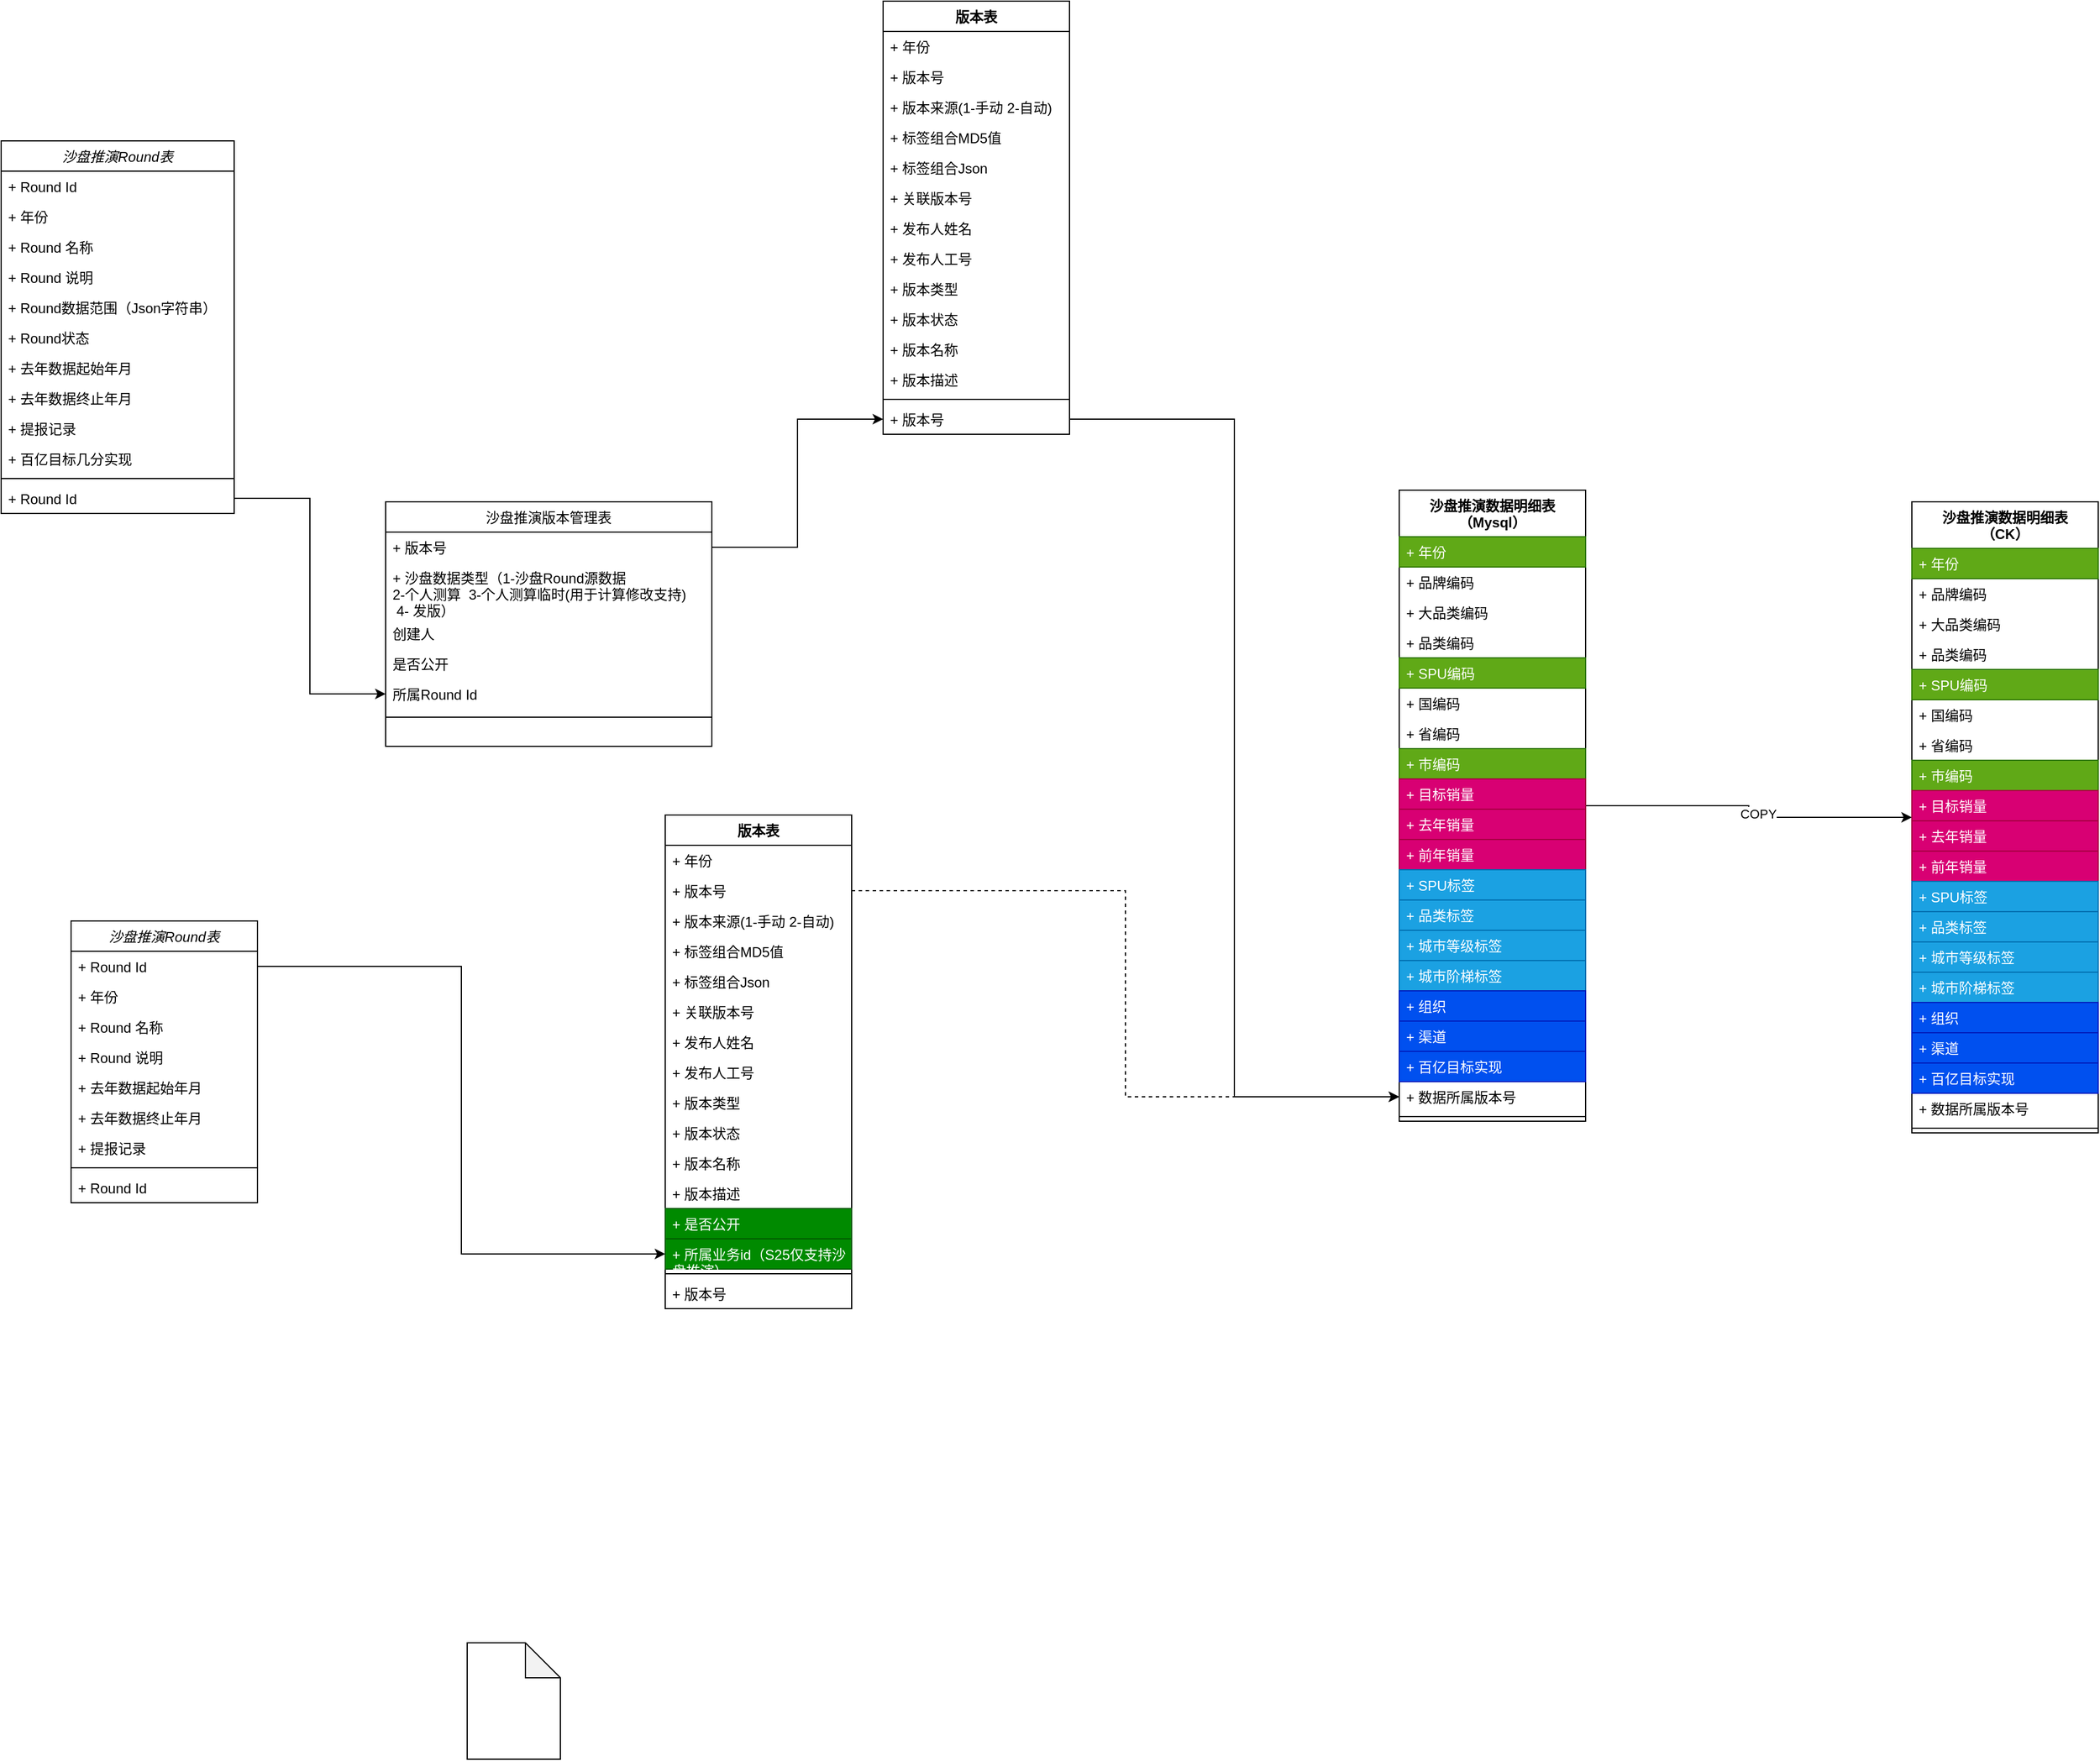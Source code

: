 <mxfile version="21.3.8" type="github">
  <diagram id="C5RBs43oDa-KdzZeNtuy" name="Page-1">
    <mxGraphModel dx="1199" dy="1809" grid="1" gridSize="10" guides="1" tooltips="1" connect="1" arrows="1" fold="1" page="1" pageScale="1" pageWidth="827" pageHeight="1169" math="0" shadow="0">
      <root>
        <mxCell id="WIyWlLk6GJQsqaUBKTNV-0" />
        <mxCell id="WIyWlLk6GJQsqaUBKTNV-1" parent="WIyWlLk6GJQsqaUBKTNV-0" />
        <mxCell id="zkfFHV4jXpPFQw0GAbJ--0" value="沙盘推演Round表" style="swimlane;fontStyle=2;align=center;verticalAlign=top;childLayout=stackLayout;horizontal=1;startSize=26;horizontalStack=0;resizeParent=1;resizeLast=0;collapsible=1;marginBottom=0;rounded=0;shadow=0;strokeWidth=1;" parent="WIyWlLk6GJQsqaUBKTNV-1" vertex="1">
          <mxGeometry x="70" y="-180" width="200" height="320" as="geometry">
            <mxRectangle x="230" y="140" width="160" height="26" as="alternateBounds" />
          </mxGeometry>
        </mxCell>
        <mxCell id="zkfFHV4jXpPFQw0GAbJ--1" value="+ Round Id" style="text;align=left;verticalAlign=top;spacingLeft=4;spacingRight=4;overflow=hidden;rotatable=0;points=[[0,0.5],[1,0.5]];portConstraint=eastwest;" parent="zkfFHV4jXpPFQw0GAbJ--0" vertex="1">
          <mxGeometry y="26" width="200" height="26" as="geometry" />
        </mxCell>
        <mxCell id="CRtVpGjNxlD5ouPEWp1m-16" value="+ 年份" style="text;align=left;verticalAlign=top;spacingLeft=4;spacingRight=4;overflow=hidden;rotatable=0;points=[[0,0.5],[1,0.5]];portConstraint=eastwest;rounded=0;shadow=0;html=0;" parent="zkfFHV4jXpPFQw0GAbJ--0" vertex="1">
          <mxGeometry y="52" width="200" height="26" as="geometry" />
        </mxCell>
        <mxCell id="zkfFHV4jXpPFQw0GAbJ--2" value="+ Round 名称" style="text;align=left;verticalAlign=top;spacingLeft=4;spacingRight=4;overflow=hidden;rotatable=0;points=[[0,0.5],[1,0.5]];portConstraint=eastwest;rounded=0;shadow=0;html=0;" parent="zkfFHV4jXpPFQw0GAbJ--0" vertex="1">
          <mxGeometry y="78" width="200" height="26" as="geometry" />
        </mxCell>
        <mxCell id="CRtVpGjNxlD5ouPEWp1m-122" value="+ Round 说明" style="text;align=left;verticalAlign=top;spacingLeft=4;spacingRight=4;overflow=hidden;rotatable=0;points=[[0,0.5],[1,0.5]];portConstraint=eastwest;rounded=0;shadow=0;html=0;" parent="zkfFHV4jXpPFQw0GAbJ--0" vertex="1">
          <mxGeometry y="104" width="200" height="26" as="geometry" />
        </mxCell>
        <mxCell id="CRtVpGjNxlD5ouPEWp1m-3" value="+ Round数据范围（Json字符串）" style="text;align=left;verticalAlign=top;spacingLeft=4;spacingRight=4;overflow=hidden;rotatable=0;points=[[0,0.5],[1,0.5]];portConstraint=eastwest;rounded=0;shadow=0;html=0;" parent="zkfFHV4jXpPFQw0GAbJ--0" vertex="1">
          <mxGeometry y="130" width="200" height="26" as="geometry" />
        </mxCell>
        <mxCell id="CRtVpGjNxlD5ouPEWp1m-124" value="+ Round状态" style="text;align=left;verticalAlign=top;spacingLeft=4;spacingRight=4;overflow=hidden;rotatable=0;points=[[0,0.5],[1,0.5]];portConstraint=eastwest;rounded=0;shadow=0;html=0;" parent="zkfFHV4jXpPFQw0GAbJ--0" vertex="1">
          <mxGeometry y="156" width="200" height="26" as="geometry" />
        </mxCell>
        <mxCell id="CRtVpGjNxlD5ouPEWp1m-2" value="+ 去年数据起始年月" style="text;align=left;verticalAlign=top;spacingLeft=4;spacingRight=4;overflow=hidden;rotatable=0;points=[[0,0.5],[1,0.5]];portConstraint=eastwest;rounded=0;shadow=0;html=0;" parent="zkfFHV4jXpPFQw0GAbJ--0" vertex="1">
          <mxGeometry y="182" width="200" height="26" as="geometry" />
        </mxCell>
        <mxCell id="CRtVpGjNxlD5ouPEWp1m-1" value="+ 去年数据终止年月" style="text;align=left;verticalAlign=top;spacingLeft=4;spacingRight=4;overflow=hidden;rotatable=0;points=[[0,0.5],[1,0.5]];portConstraint=eastwest;rounded=0;shadow=0;html=0;" parent="zkfFHV4jXpPFQw0GAbJ--0" vertex="1">
          <mxGeometry y="208" width="200" height="26" as="geometry" />
        </mxCell>
        <mxCell id="CRtVpGjNxlD5ouPEWp1m-0" value="+ 提报记录" style="text;align=left;verticalAlign=top;spacingLeft=4;spacingRight=4;overflow=hidden;rotatable=0;points=[[0,0.5],[1,0.5]];portConstraint=eastwest;rounded=0;shadow=0;html=0;" parent="zkfFHV4jXpPFQw0GAbJ--0" vertex="1">
          <mxGeometry y="234" width="200" height="26" as="geometry" />
        </mxCell>
        <mxCell id="CRtVpGjNxlD5ouPEWp1m-125" value="+ 百亿目标几分实现" style="text;align=left;verticalAlign=top;spacingLeft=4;spacingRight=4;overflow=hidden;rotatable=0;points=[[0,0.5],[1,0.5]];portConstraint=eastwest;rounded=0;shadow=0;html=0;" parent="zkfFHV4jXpPFQw0GAbJ--0" vertex="1">
          <mxGeometry y="260" width="200" height="26" as="geometry" />
        </mxCell>
        <mxCell id="zkfFHV4jXpPFQw0GAbJ--4" value="" style="line;html=1;strokeWidth=1;align=left;verticalAlign=middle;spacingTop=-1;spacingLeft=3;spacingRight=3;rotatable=0;labelPosition=right;points=[];portConstraint=eastwest;" parent="zkfFHV4jXpPFQw0GAbJ--0" vertex="1">
          <mxGeometry y="286" width="200" height="8" as="geometry" />
        </mxCell>
        <mxCell id="zkfFHV4jXpPFQw0GAbJ--5" value="+ Round Id" style="text;align=left;verticalAlign=top;spacingLeft=4;spacingRight=4;overflow=hidden;rotatable=0;points=[[0,0.5],[1,0.5]];portConstraint=eastwest;" parent="zkfFHV4jXpPFQw0GAbJ--0" vertex="1">
          <mxGeometry y="294" width="200" height="26" as="geometry" />
        </mxCell>
        <mxCell id="zkfFHV4jXpPFQw0GAbJ--17" value="沙盘推演版本管理表" style="swimlane;fontStyle=0;align=center;verticalAlign=top;childLayout=stackLayout;horizontal=1;startSize=26;horizontalStack=0;resizeParent=1;resizeLast=0;collapsible=1;marginBottom=0;rounded=0;shadow=0;strokeWidth=1;" parent="WIyWlLk6GJQsqaUBKTNV-1" vertex="1">
          <mxGeometry x="400" y="130" width="280" height="210" as="geometry">
            <mxRectangle x="550" y="140" width="160" height="26" as="alternateBounds" />
          </mxGeometry>
        </mxCell>
        <mxCell id="zkfFHV4jXpPFQw0GAbJ--19" value="+ 版本号" style="text;align=left;verticalAlign=top;spacingLeft=4;spacingRight=4;overflow=hidden;rotatable=0;points=[[0,0.5],[1,0.5]];portConstraint=eastwest;rounded=0;shadow=0;html=0;" parent="zkfFHV4jXpPFQw0GAbJ--17" vertex="1">
          <mxGeometry y="26" width="280" height="26" as="geometry" />
        </mxCell>
        <mxCell id="zkfFHV4jXpPFQw0GAbJ--20" value="+ 沙盘数据类型（1-沙盘Round源数据  &#xa;2-个人测算  3-个人测算临时(用于计算修改支持) &#xa; 4- 发版）" style="text;align=left;verticalAlign=top;spacingLeft=4;spacingRight=4;overflow=hidden;rotatable=0;points=[[0,0.5],[1,0.5]];portConstraint=eastwest;rounded=0;shadow=0;html=0;" parent="zkfFHV4jXpPFQw0GAbJ--17" vertex="1">
          <mxGeometry y="52" width="280" height="48" as="geometry" />
        </mxCell>
        <mxCell id="zkfFHV4jXpPFQw0GAbJ--21" value="创建人" style="text;align=left;verticalAlign=top;spacingLeft=4;spacingRight=4;overflow=hidden;rotatable=0;points=[[0,0.5],[1,0.5]];portConstraint=eastwest;rounded=0;shadow=0;html=0;" parent="zkfFHV4jXpPFQw0GAbJ--17" vertex="1">
          <mxGeometry y="100" width="280" height="26" as="geometry" />
        </mxCell>
        <mxCell id="CRtVpGjNxlD5ouPEWp1m-7" value="是否公开" style="text;align=left;verticalAlign=top;spacingLeft=4;spacingRight=4;overflow=hidden;rotatable=0;points=[[0,0.5],[1,0.5]];portConstraint=eastwest;rounded=0;shadow=0;html=0;" parent="zkfFHV4jXpPFQw0GAbJ--17" vertex="1">
          <mxGeometry y="126" width="280" height="26" as="geometry" />
        </mxCell>
        <mxCell id="CRtVpGjNxlD5ouPEWp1m-6" value="所属Round Id" style="text;align=left;verticalAlign=top;spacingLeft=4;spacingRight=4;overflow=hidden;rotatable=0;points=[[0,0.5],[1,0.5]];portConstraint=eastwest;rounded=0;shadow=0;html=0;" parent="zkfFHV4jXpPFQw0GAbJ--17" vertex="1">
          <mxGeometry y="152" width="280" height="26" as="geometry" />
        </mxCell>
        <mxCell id="zkfFHV4jXpPFQw0GAbJ--23" value="" style="line;html=1;strokeWidth=1;align=left;verticalAlign=middle;spacingTop=-1;spacingLeft=3;spacingRight=3;rotatable=0;labelPosition=right;points=[];portConstraint=eastwest;" parent="zkfFHV4jXpPFQw0GAbJ--17" vertex="1">
          <mxGeometry y="178" width="280" height="14" as="geometry" />
        </mxCell>
        <mxCell id="CRtVpGjNxlD5ouPEWp1m-8" style="edgeStyle=orthogonalEdgeStyle;rounded=0;orthogonalLoop=1;jettySize=auto;html=1;exitX=1;exitY=0.5;exitDx=0;exitDy=0;entryX=0;entryY=0.5;entryDx=0;entryDy=0;" parent="WIyWlLk6GJQsqaUBKTNV-1" source="zkfFHV4jXpPFQw0GAbJ--5" target="CRtVpGjNxlD5ouPEWp1m-6" edge="1">
          <mxGeometry relative="1" as="geometry" />
        </mxCell>
        <mxCell id="CRtVpGjNxlD5ouPEWp1m-38" value="版本表" style="swimlane;fontStyle=1;align=center;verticalAlign=top;childLayout=stackLayout;horizontal=1;startSize=26;horizontalStack=0;resizeParent=1;resizeParentMax=0;resizeLast=0;collapsible=1;marginBottom=0;whiteSpace=wrap;html=1;" parent="WIyWlLk6GJQsqaUBKTNV-1" vertex="1">
          <mxGeometry x="827" y="-300" width="160" height="372" as="geometry" />
        </mxCell>
        <mxCell id="CRtVpGjNxlD5ouPEWp1m-42" value="+ 年份" style="text;strokeColor=none;fillColor=none;align=left;verticalAlign=top;spacingLeft=4;spacingRight=4;overflow=hidden;rotatable=0;points=[[0,0.5],[1,0.5]];portConstraint=eastwest;whiteSpace=wrap;html=1;" parent="CRtVpGjNxlD5ouPEWp1m-38" vertex="1">
          <mxGeometry y="26" width="160" height="26" as="geometry" />
        </mxCell>
        <mxCell id="CRtVpGjNxlD5ouPEWp1m-43" value="+ 版本号" style="text;strokeColor=none;fillColor=none;align=left;verticalAlign=top;spacingLeft=4;spacingRight=4;overflow=hidden;rotatable=0;points=[[0,0.5],[1,0.5]];portConstraint=eastwest;whiteSpace=wrap;html=1;" parent="CRtVpGjNxlD5ouPEWp1m-38" vertex="1">
          <mxGeometry y="52" width="160" height="26" as="geometry" />
        </mxCell>
        <mxCell id="CRtVpGjNxlD5ouPEWp1m-53" value="+ 版本来源(1-手动 2-自动)" style="text;strokeColor=none;fillColor=none;align=left;verticalAlign=top;spacingLeft=4;spacingRight=4;overflow=hidden;rotatable=0;points=[[0,0.5],[1,0.5]];portConstraint=eastwest;whiteSpace=wrap;html=1;" parent="CRtVpGjNxlD5ouPEWp1m-38" vertex="1">
          <mxGeometry y="78" width="160" height="26" as="geometry" />
        </mxCell>
        <mxCell id="CRtVpGjNxlD5ouPEWp1m-52" value="+ 标签组合MD5值" style="text;strokeColor=none;fillColor=none;align=left;verticalAlign=top;spacingLeft=4;spacingRight=4;overflow=hidden;rotatable=0;points=[[0,0.5],[1,0.5]];portConstraint=eastwest;whiteSpace=wrap;html=1;" parent="CRtVpGjNxlD5ouPEWp1m-38" vertex="1">
          <mxGeometry y="104" width="160" height="26" as="geometry" />
        </mxCell>
        <mxCell id="CRtVpGjNxlD5ouPEWp1m-51" value="+ 标签组合Json" style="text;strokeColor=none;fillColor=none;align=left;verticalAlign=top;spacingLeft=4;spacingRight=4;overflow=hidden;rotatable=0;points=[[0,0.5],[1,0.5]];portConstraint=eastwest;whiteSpace=wrap;html=1;" parent="CRtVpGjNxlD5ouPEWp1m-38" vertex="1">
          <mxGeometry y="130" width="160" height="26" as="geometry" />
        </mxCell>
        <mxCell id="CRtVpGjNxlD5ouPEWp1m-50" value="+ 关联版本号" style="text;strokeColor=none;fillColor=none;align=left;verticalAlign=top;spacingLeft=4;spacingRight=4;overflow=hidden;rotatable=0;points=[[0,0.5],[1,0.5]];portConstraint=eastwest;whiteSpace=wrap;html=1;" parent="CRtVpGjNxlD5ouPEWp1m-38" vertex="1">
          <mxGeometry y="156" width="160" height="26" as="geometry" />
        </mxCell>
        <mxCell id="CRtVpGjNxlD5ouPEWp1m-49" value="+ 发布人姓名" style="text;strokeColor=none;fillColor=none;align=left;verticalAlign=top;spacingLeft=4;spacingRight=4;overflow=hidden;rotatable=0;points=[[0,0.5],[1,0.5]];portConstraint=eastwest;whiteSpace=wrap;html=1;" parent="CRtVpGjNxlD5ouPEWp1m-38" vertex="1">
          <mxGeometry y="182" width="160" height="26" as="geometry" />
        </mxCell>
        <mxCell id="CRtVpGjNxlD5ouPEWp1m-48" value="+ 发布人工号" style="text;strokeColor=none;fillColor=none;align=left;verticalAlign=top;spacingLeft=4;spacingRight=4;overflow=hidden;rotatable=0;points=[[0,0.5],[1,0.5]];portConstraint=eastwest;whiteSpace=wrap;html=1;" parent="CRtVpGjNxlD5ouPEWp1m-38" vertex="1">
          <mxGeometry y="208" width="160" height="26" as="geometry" />
        </mxCell>
        <mxCell id="CRtVpGjNxlD5ouPEWp1m-47" value="+ 版本类型" style="text;strokeColor=none;fillColor=none;align=left;verticalAlign=top;spacingLeft=4;spacingRight=4;overflow=hidden;rotatable=0;points=[[0,0.5],[1,0.5]];portConstraint=eastwest;whiteSpace=wrap;html=1;" parent="CRtVpGjNxlD5ouPEWp1m-38" vertex="1">
          <mxGeometry y="234" width="160" height="26" as="geometry" />
        </mxCell>
        <mxCell id="CRtVpGjNxlD5ouPEWp1m-46" value="+ 版本状态" style="text;strokeColor=none;fillColor=none;align=left;verticalAlign=top;spacingLeft=4;spacingRight=4;overflow=hidden;rotatable=0;points=[[0,0.5],[1,0.5]];portConstraint=eastwest;whiteSpace=wrap;html=1;" parent="CRtVpGjNxlD5ouPEWp1m-38" vertex="1">
          <mxGeometry y="260" width="160" height="26" as="geometry" />
        </mxCell>
        <mxCell id="CRtVpGjNxlD5ouPEWp1m-45" value="+ 版本名称" style="text;strokeColor=none;fillColor=none;align=left;verticalAlign=top;spacingLeft=4;spacingRight=4;overflow=hidden;rotatable=0;points=[[0,0.5],[1,0.5]];portConstraint=eastwest;whiteSpace=wrap;html=1;" parent="CRtVpGjNxlD5ouPEWp1m-38" vertex="1">
          <mxGeometry y="286" width="160" height="26" as="geometry" />
        </mxCell>
        <mxCell id="CRtVpGjNxlD5ouPEWp1m-44" value="+ 版本描述" style="text;strokeColor=none;fillColor=none;align=left;verticalAlign=top;spacingLeft=4;spacingRight=4;overflow=hidden;rotatable=0;points=[[0,0.5],[1,0.5]];portConstraint=eastwest;whiteSpace=wrap;html=1;" parent="CRtVpGjNxlD5ouPEWp1m-38" vertex="1">
          <mxGeometry y="312" width="160" height="26" as="geometry" />
        </mxCell>
        <mxCell id="CRtVpGjNxlD5ouPEWp1m-40" value="" style="line;strokeWidth=1;fillColor=none;align=left;verticalAlign=middle;spacingTop=-1;spacingLeft=3;spacingRight=3;rotatable=0;labelPosition=right;points=[];portConstraint=eastwest;strokeColor=inherit;" parent="CRtVpGjNxlD5ouPEWp1m-38" vertex="1">
          <mxGeometry y="338" width="160" height="8" as="geometry" />
        </mxCell>
        <mxCell id="CRtVpGjNxlD5ouPEWp1m-41" value="+ 版本号" style="text;strokeColor=none;fillColor=none;align=left;verticalAlign=top;spacingLeft=4;spacingRight=4;overflow=hidden;rotatable=0;points=[[0,0.5],[1,0.5]];portConstraint=eastwest;whiteSpace=wrap;html=1;" parent="CRtVpGjNxlD5ouPEWp1m-38" vertex="1">
          <mxGeometry y="346" width="160" height="26" as="geometry" />
        </mxCell>
        <mxCell id="CRtVpGjNxlD5ouPEWp1m-54" style="edgeStyle=orthogonalEdgeStyle;rounded=0;orthogonalLoop=1;jettySize=auto;html=1;exitX=1;exitY=0.5;exitDx=0;exitDy=0;entryX=0;entryY=0.5;entryDx=0;entryDy=0;" parent="WIyWlLk6GJQsqaUBKTNV-1" source="zkfFHV4jXpPFQw0GAbJ--19" target="CRtVpGjNxlD5ouPEWp1m-41" edge="1">
          <mxGeometry relative="1" as="geometry" />
        </mxCell>
        <mxCell id="CRtVpGjNxlD5ouPEWp1m-170" style="edgeStyle=orthogonalEdgeStyle;rounded=0;orthogonalLoop=1;jettySize=auto;html=1;entryX=0;entryY=0.5;entryDx=0;entryDy=0;" parent="WIyWlLk6GJQsqaUBKTNV-1" source="CRtVpGjNxlD5ouPEWp1m-55" target="CRtVpGjNxlD5ouPEWp1m-149" edge="1">
          <mxGeometry relative="1" as="geometry" />
        </mxCell>
        <mxCell id="CRtVpGjNxlD5ouPEWp1m-171" value="COPY" style="edgeLabel;html=1;align=center;verticalAlign=middle;resizable=0;points=[];" parent="CRtVpGjNxlD5ouPEWp1m-170" vertex="1" connectable="0">
          <mxGeometry x="0.094" y="3" relative="1" as="geometry">
            <mxPoint x="-1" as="offset" />
          </mxGeometry>
        </mxCell>
        <mxCell id="CRtVpGjNxlD5ouPEWp1m-55" value="沙盘推演数据明细表（Mysql）" style="swimlane;fontStyle=1;align=center;verticalAlign=top;childLayout=stackLayout;horizontal=1;startSize=40;horizontalStack=0;resizeParent=1;resizeParentMax=0;resizeLast=0;collapsible=1;marginBottom=0;whiteSpace=wrap;html=1;" parent="WIyWlLk6GJQsqaUBKTNV-1" vertex="1">
          <mxGeometry x="1270" y="120" width="160" height="542" as="geometry" />
        </mxCell>
        <mxCell id="CRtVpGjNxlD5ouPEWp1m-56" value="+ 年份" style="text;strokeColor=#2D7600;fillColor=#60a917;align=left;verticalAlign=top;spacingLeft=4;spacingRight=4;overflow=hidden;rotatable=0;points=[[0,0.5],[1,0.5]];portConstraint=eastwest;whiteSpace=wrap;html=1;fontColor=#ffffff;" parent="CRtVpGjNxlD5ouPEWp1m-55" vertex="1">
          <mxGeometry y="40" width="160" height="26" as="geometry" />
        </mxCell>
        <mxCell id="CRtVpGjNxlD5ouPEWp1m-58" value="+ 品牌编码" style="text;strokeColor=none;fillColor=none;align=left;verticalAlign=top;spacingLeft=4;spacingRight=4;overflow=hidden;rotatable=0;points=[[0,0.5],[1,0.5]];portConstraint=eastwest;whiteSpace=wrap;html=1;" parent="CRtVpGjNxlD5ouPEWp1m-55" vertex="1">
          <mxGeometry y="66" width="160" height="26" as="geometry" />
        </mxCell>
        <mxCell id="CRtVpGjNxlD5ouPEWp1m-71" value="+ 大品类编码" style="text;strokeColor=none;fillColor=none;align=left;verticalAlign=top;spacingLeft=4;spacingRight=4;overflow=hidden;rotatable=0;points=[[0,0.5],[1,0.5]];portConstraint=eastwest;whiteSpace=wrap;html=1;" parent="CRtVpGjNxlD5ouPEWp1m-55" vertex="1">
          <mxGeometry y="92" width="160" height="26" as="geometry" />
        </mxCell>
        <mxCell id="CRtVpGjNxlD5ouPEWp1m-78" value="+ 品类编码" style="text;strokeColor=none;fillColor=none;align=left;verticalAlign=top;spacingLeft=4;spacingRight=4;overflow=hidden;rotatable=0;points=[[0,0.5],[1,0.5]];portConstraint=eastwest;whiteSpace=wrap;html=1;" parent="CRtVpGjNxlD5ouPEWp1m-55" vertex="1">
          <mxGeometry y="118" width="160" height="26" as="geometry" />
        </mxCell>
        <mxCell id="CRtVpGjNxlD5ouPEWp1m-79" value="+ SPU编码" style="text;strokeColor=#2D7600;fillColor=#60a917;align=left;verticalAlign=top;spacingLeft=4;spacingRight=4;overflow=hidden;rotatable=0;points=[[0,0.5],[1,0.5]];portConstraint=eastwest;whiteSpace=wrap;html=1;fontColor=#ffffff;" parent="CRtVpGjNxlD5ouPEWp1m-55" vertex="1">
          <mxGeometry y="144" width="160" height="26" as="geometry" />
        </mxCell>
        <mxCell id="CRtVpGjNxlD5ouPEWp1m-84" value="+ 国编码" style="text;strokeColor=none;fillColor=none;align=left;verticalAlign=top;spacingLeft=4;spacingRight=4;overflow=hidden;rotatable=0;points=[[0,0.5],[1,0.5]];portConstraint=eastwest;whiteSpace=wrap;html=1;" parent="CRtVpGjNxlD5ouPEWp1m-55" vertex="1">
          <mxGeometry y="170" width="160" height="26" as="geometry" />
        </mxCell>
        <mxCell id="CRtVpGjNxlD5ouPEWp1m-85" value="+ 省编码" style="text;strokeColor=none;fillColor=none;align=left;verticalAlign=top;spacingLeft=4;spacingRight=4;overflow=hidden;rotatable=0;points=[[0,0.5],[1,0.5]];portConstraint=eastwest;whiteSpace=wrap;html=1;" parent="CRtVpGjNxlD5ouPEWp1m-55" vertex="1">
          <mxGeometry y="196" width="160" height="26" as="geometry" />
        </mxCell>
        <mxCell id="CRtVpGjNxlD5ouPEWp1m-87" value="+ 市编码" style="text;strokeColor=#2D7600;fillColor=#60a917;align=left;verticalAlign=top;spacingLeft=4;spacingRight=4;overflow=hidden;rotatable=0;points=[[0,0.5],[1,0.5]];portConstraint=eastwest;whiteSpace=wrap;html=1;fontColor=#ffffff;" parent="CRtVpGjNxlD5ouPEWp1m-55" vertex="1">
          <mxGeometry y="222" width="160" height="26" as="geometry" />
        </mxCell>
        <mxCell id="CRtVpGjNxlD5ouPEWp1m-86" value="+ 目标销量" style="text;strokeColor=#A50040;fillColor=#d80073;align=left;verticalAlign=top;spacingLeft=4;spacingRight=4;overflow=hidden;rotatable=0;points=[[0,0.5],[1,0.5]];portConstraint=eastwest;whiteSpace=wrap;html=1;fontColor=#ffffff;" parent="CRtVpGjNxlD5ouPEWp1m-55" vertex="1">
          <mxGeometry y="248" width="160" height="26" as="geometry" />
        </mxCell>
        <mxCell id="CRtVpGjNxlD5ouPEWp1m-126" value="+ 去年销量" style="text;strokeColor=#A50040;fillColor=#d80073;align=left;verticalAlign=top;spacingLeft=4;spacingRight=4;overflow=hidden;rotatable=0;points=[[0,0.5],[1,0.5]];portConstraint=eastwest;whiteSpace=wrap;html=1;fontColor=#ffffff;" parent="CRtVpGjNxlD5ouPEWp1m-55" vertex="1">
          <mxGeometry y="274" width="160" height="26" as="geometry" />
        </mxCell>
        <mxCell id="CRtVpGjNxlD5ouPEWp1m-127" value="+ 前年销量" style="text;strokeColor=#A50040;fillColor=#d80073;align=left;verticalAlign=top;spacingLeft=4;spacingRight=4;overflow=hidden;rotatable=0;points=[[0,0.5],[1,0.5]];portConstraint=eastwest;whiteSpace=wrap;html=1;fontColor=#ffffff;" parent="CRtVpGjNxlD5ouPEWp1m-55" vertex="1">
          <mxGeometry y="300" width="160" height="26" as="geometry" />
        </mxCell>
        <mxCell id="CRtVpGjNxlD5ouPEWp1m-82" value="+ SPU标签" style="text;strokeColor=#006EAF;fillColor=#1ba1e2;align=left;verticalAlign=top;spacingLeft=4;spacingRight=4;overflow=hidden;rotatable=0;points=[[0,0.5],[1,0.5]];portConstraint=eastwest;whiteSpace=wrap;html=1;fontColor=#ffffff;" parent="CRtVpGjNxlD5ouPEWp1m-55" vertex="1">
          <mxGeometry y="326" width="160" height="26" as="geometry" />
        </mxCell>
        <mxCell id="CRtVpGjNxlD5ouPEWp1m-83" value="+ 品类标签" style="text;strokeColor=#006EAF;fillColor=#1ba1e2;align=left;verticalAlign=top;spacingLeft=4;spacingRight=4;overflow=hidden;rotatable=0;points=[[0,0.5],[1,0.5]];portConstraint=eastwest;whiteSpace=wrap;html=1;fontColor=#ffffff;" parent="CRtVpGjNxlD5ouPEWp1m-55" vertex="1">
          <mxGeometry y="352" width="160" height="26" as="geometry" />
        </mxCell>
        <mxCell id="CRtVpGjNxlD5ouPEWp1m-81" value="+ 城市等级标签" style="text;strokeColor=#006EAF;fillColor=#1ba1e2;align=left;verticalAlign=top;spacingLeft=4;spacingRight=4;overflow=hidden;rotatable=0;points=[[0,0.5],[1,0.5]];portConstraint=eastwest;whiteSpace=wrap;html=1;fontColor=#ffffff;" parent="CRtVpGjNxlD5ouPEWp1m-55" vertex="1">
          <mxGeometry y="378" width="160" height="26" as="geometry" />
        </mxCell>
        <mxCell id="CRtVpGjNxlD5ouPEWp1m-80" value="+ 城市阶梯标签" style="text;strokeColor=#006EAF;fillColor=#1ba1e2;align=left;verticalAlign=top;spacingLeft=4;spacingRight=4;overflow=hidden;rotatable=0;points=[[0,0.5],[1,0.5]];portConstraint=eastwest;whiteSpace=wrap;html=1;fontColor=#ffffff;" parent="CRtVpGjNxlD5ouPEWp1m-55" vertex="1">
          <mxGeometry y="404" width="160" height="26" as="geometry" />
        </mxCell>
        <mxCell id="CRtVpGjNxlD5ouPEWp1m-77" value="+ 组织" style="text;strokeColor=#001DBC;fillColor=#0050ef;align=left;verticalAlign=top;spacingLeft=4;spacingRight=4;overflow=hidden;rotatable=0;points=[[0,0.5],[1,0.5]];portConstraint=eastwest;whiteSpace=wrap;html=1;fontColor=#ffffff;" parent="CRtVpGjNxlD5ouPEWp1m-55" vertex="1">
          <mxGeometry y="430" width="160" height="26" as="geometry" />
        </mxCell>
        <mxCell id="CRtVpGjNxlD5ouPEWp1m-76" value="+ 渠道" style="text;strokeColor=#001DBC;fillColor=#0050ef;align=left;verticalAlign=top;spacingLeft=4;spacingRight=4;overflow=hidden;rotatable=0;points=[[0,0.5],[1,0.5]];portConstraint=eastwest;whiteSpace=wrap;html=1;fontColor=#ffffff;" parent="CRtVpGjNxlD5ouPEWp1m-55" vertex="1">
          <mxGeometry y="456" width="160" height="26" as="geometry" />
        </mxCell>
        <mxCell id="CRtVpGjNxlD5ouPEWp1m-75" value="+ 百亿目标实现" style="text;strokeColor=#001DBC;fillColor=#0050ef;align=left;verticalAlign=top;spacingLeft=4;spacingRight=4;overflow=hidden;rotatable=0;points=[[0,0.5],[1,0.5]];portConstraint=eastwest;whiteSpace=wrap;html=1;fontColor=#ffffff;" parent="CRtVpGjNxlD5ouPEWp1m-55" vertex="1">
          <mxGeometry y="482" width="160" height="26" as="geometry" />
        </mxCell>
        <mxCell id="CRtVpGjNxlD5ouPEWp1m-74" value="+ 数据所属版本号" style="text;strokeColor=none;fillColor=none;align=left;verticalAlign=top;spacingLeft=4;spacingRight=4;overflow=hidden;rotatable=0;points=[[0,0.5],[1,0.5]];portConstraint=eastwest;whiteSpace=wrap;html=1;" parent="CRtVpGjNxlD5ouPEWp1m-55" vertex="1">
          <mxGeometry y="508" width="160" height="26" as="geometry" />
        </mxCell>
        <mxCell id="CRtVpGjNxlD5ouPEWp1m-68" value="" style="line;strokeWidth=1;fillColor=none;align=left;verticalAlign=middle;spacingTop=-1;spacingLeft=3;spacingRight=3;rotatable=0;labelPosition=right;points=[];portConstraint=eastwest;strokeColor=inherit;" parent="CRtVpGjNxlD5ouPEWp1m-55" vertex="1">
          <mxGeometry y="534" width="160" height="8" as="geometry" />
        </mxCell>
        <mxCell id="CRtVpGjNxlD5ouPEWp1m-89" style="edgeStyle=orthogonalEdgeStyle;rounded=0;orthogonalLoop=1;jettySize=auto;html=1;exitX=1;exitY=0.5;exitDx=0;exitDy=0;entryX=0;entryY=0.5;entryDx=0;entryDy=0;" parent="WIyWlLk6GJQsqaUBKTNV-1" source="CRtVpGjNxlD5ouPEWp1m-41" target="CRtVpGjNxlD5ouPEWp1m-74" edge="1">
          <mxGeometry relative="1" as="geometry" />
        </mxCell>
        <mxCell id="CRtVpGjNxlD5ouPEWp1m-90" value="沙盘推演Round表" style="swimlane;fontStyle=2;align=center;verticalAlign=top;childLayout=stackLayout;horizontal=1;startSize=26;horizontalStack=0;resizeParent=1;resizeLast=0;collapsible=1;marginBottom=0;rounded=0;shadow=0;strokeWidth=1;" parent="WIyWlLk6GJQsqaUBKTNV-1" vertex="1">
          <mxGeometry x="130" y="490" width="160" height="242" as="geometry">
            <mxRectangle x="230" y="140" width="160" height="26" as="alternateBounds" />
          </mxGeometry>
        </mxCell>
        <mxCell id="CRtVpGjNxlD5ouPEWp1m-91" value="+ Round Id" style="text;align=left;verticalAlign=top;spacingLeft=4;spacingRight=4;overflow=hidden;rotatable=0;points=[[0,0.5],[1,0.5]];portConstraint=eastwest;" parent="CRtVpGjNxlD5ouPEWp1m-90" vertex="1">
          <mxGeometry y="26" width="160" height="26" as="geometry" />
        </mxCell>
        <mxCell id="CRtVpGjNxlD5ouPEWp1m-92" value="+ 年份" style="text;align=left;verticalAlign=top;spacingLeft=4;spacingRight=4;overflow=hidden;rotatable=0;points=[[0,0.5],[1,0.5]];portConstraint=eastwest;rounded=0;shadow=0;html=0;" parent="CRtVpGjNxlD5ouPEWp1m-90" vertex="1">
          <mxGeometry y="52" width="160" height="26" as="geometry" />
        </mxCell>
        <mxCell id="CRtVpGjNxlD5ouPEWp1m-93" value="+ Round 名称" style="text;align=left;verticalAlign=top;spacingLeft=4;spacingRight=4;overflow=hidden;rotatable=0;points=[[0,0.5],[1,0.5]];portConstraint=eastwest;rounded=0;shadow=0;html=0;" parent="CRtVpGjNxlD5ouPEWp1m-90" vertex="1">
          <mxGeometry y="78" width="160" height="26" as="geometry" />
        </mxCell>
        <mxCell id="CRtVpGjNxlD5ouPEWp1m-94" value="+ Round 说明" style="text;align=left;verticalAlign=top;spacingLeft=4;spacingRight=4;overflow=hidden;rotatable=0;points=[[0,0.5],[1,0.5]];portConstraint=eastwest;rounded=0;shadow=0;html=0;" parent="CRtVpGjNxlD5ouPEWp1m-90" vertex="1">
          <mxGeometry y="104" width="160" height="26" as="geometry" />
        </mxCell>
        <mxCell id="CRtVpGjNxlD5ouPEWp1m-95" value="+ 去年数据起始年月" style="text;align=left;verticalAlign=top;spacingLeft=4;spacingRight=4;overflow=hidden;rotatable=0;points=[[0,0.5],[1,0.5]];portConstraint=eastwest;rounded=0;shadow=0;html=0;" parent="CRtVpGjNxlD5ouPEWp1m-90" vertex="1">
          <mxGeometry y="130" width="160" height="26" as="geometry" />
        </mxCell>
        <mxCell id="CRtVpGjNxlD5ouPEWp1m-96" value="+ 去年数据终止年月" style="text;align=left;verticalAlign=top;spacingLeft=4;spacingRight=4;overflow=hidden;rotatable=0;points=[[0,0.5],[1,0.5]];portConstraint=eastwest;rounded=0;shadow=0;html=0;" parent="CRtVpGjNxlD5ouPEWp1m-90" vertex="1">
          <mxGeometry y="156" width="160" height="26" as="geometry" />
        </mxCell>
        <mxCell id="CRtVpGjNxlD5ouPEWp1m-97" value="+ 提报记录" style="text;align=left;verticalAlign=top;spacingLeft=4;spacingRight=4;overflow=hidden;rotatable=0;points=[[0,0.5],[1,0.5]];portConstraint=eastwest;rounded=0;shadow=0;html=0;" parent="CRtVpGjNxlD5ouPEWp1m-90" vertex="1">
          <mxGeometry y="182" width="160" height="26" as="geometry" />
        </mxCell>
        <mxCell id="CRtVpGjNxlD5ouPEWp1m-98" value="" style="line;html=1;strokeWidth=1;align=left;verticalAlign=middle;spacingTop=-1;spacingLeft=3;spacingRight=3;rotatable=0;labelPosition=right;points=[];portConstraint=eastwest;" parent="CRtVpGjNxlD5ouPEWp1m-90" vertex="1">
          <mxGeometry y="208" width="160" height="8" as="geometry" />
        </mxCell>
        <mxCell id="CRtVpGjNxlD5ouPEWp1m-99" value="+ Round Id" style="text;align=left;verticalAlign=top;spacingLeft=4;spacingRight=4;overflow=hidden;rotatable=0;points=[[0,0.5],[1,0.5]];portConstraint=eastwest;" parent="CRtVpGjNxlD5ouPEWp1m-90" vertex="1">
          <mxGeometry y="216" width="160" height="26" as="geometry" />
        </mxCell>
        <mxCell id="CRtVpGjNxlD5ouPEWp1m-100" value="版本表" style="swimlane;fontStyle=1;align=center;verticalAlign=top;childLayout=stackLayout;horizontal=1;startSize=26;horizontalStack=0;resizeParent=1;resizeParentMax=0;resizeLast=0;collapsible=1;marginBottom=0;whiteSpace=wrap;html=1;" parent="WIyWlLk6GJQsqaUBKTNV-1" vertex="1">
          <mxGeometry x="640" y="399" width="160" height="424" as="geometry" />
        </mxCell>
        <mxCell id="CRtVpGjNxlD5ouPEWp1m-101" value="+ 年份" style="text;strokeColor=none;fillColor=none;align=left;verticalAlign=top;spacingLeft=4;spacingRight=4;overflow=hidden;rotatable=0;points=[[0,0.5],[1,0.5]];portConstraint=eastwest;whiteSpace=wrap;html=1;" parent="CRtVpGjNxlD5ouPEWp1m-100" vertex="1">
          <mxGeometry y="26" width="160" height="26" as="geometry" />
        </mxCell>
        <mxCell id="CRtVpGjNxlD5ouPEWp1m-102" value="+ 版本号" style="text;strokeColor=none;fillColor=none;align=left;verticalAlign=top;spacingLeft=4;spacingRight=4;overflow=hidden;rotatable=0;points=[[0,0.5],[1,0.5]];portConstraint=eastwest;whiteSpace=wrap;html=1;" parent="CRtVpGjNxlD5ouPEWp1m-100" vertex="1">
          <mxGeometry y="52" width="160" height="26" as="geometry" />
        </mxCell>
        <mxCell id="CRtVpGjNxlD5ouPEWp1m-103" value="+ 版本来源(1-手动 2-自动)" style="text;strokeColor=none;fillColor=none;align=left;verticalAlign=top;spacingLeft=4;spacingRight=4;overflow=hidden;rotatable=0;points=[[0,0.5],[1,0.5]];portConstraint=eastwest;whiteSpace=wrap;html=1;" parent="CRtVpGjNxlD5ouPEWp1m-100" vertex="1">
          <mxGeometry y="78" width="160" height="26" as="geometry" />
        </mxCell>
        <mxCell id="CRtVpGjNxlD5ouPEWp1m-104" value="+ 标签组合MD5值" style="text;strokeColor=none;fillColor=none;align=left;verticalAlign=top;spacingLeft=4;spacingRight=4;overflow=hidden;rotatable=0;points=[[0,0.5],[1,0.5]];portConstraint=eastwest;whiteSpace=wrap;html=1;" parent="CRtVpGjNxlD5ouPEWp1m-100" vertex="1">
          <mxGeometry y="104" width="160" height="26" as="geometry" />
        </mxCell>
        <mxCell id="CRtVpGjNxlD5ouPEWp1m-105" value="+ 标签组合Json" style="text;strokeColor=none;fillColor=none;align=left;verticalAlign=top;spacingLeft=4;spacingRight=4;overflow=hidden;rotatable=0;points=[[0,0.5],[1,0.5]];portConstraint=eastwest;whiteSpace=wrap;html=1;" parent="CRtVpGjNxlD5ouPEWp1m-100" vertex="1">
          <mxGeometry y="130" width="160" height="26" as="geometry" />
        </mxCell>
        <mxCell id="CRtVpGjNxlD5ouPEWp1m-106" value="+ 关联版本号" style="text;strokeColor=none;fillColor=none;align=left;verticalAlign=top;spacingLeft=4;spacingRight=4;overflow=hidden;rotatable=0;points=[[0,0.5],[1,0.5]];portConstraint=eastwest;whiteSpace=wrap;html=1;" parent="CRtVpGjNxlD5ouPEWp1m-100" vertex="1">
          <mxGeometry y="156" width="160" height="26" as="geometry" />
        </mxCell>
        <mxCell id="CRtVpGjNxlD5ouPEWp1m-107" value="+ 发布人姓名" style="text;strokeColor=none;fillColor=none;align=left;verticalAlign=top;spacingLeft=4;spacingRight=4;overflow=hidden;rotatable=0;points=[[0,0.5],[1,0.5]];portConstraint=eastwest;whiteSpace=wrap;html=1;" parent="CRtVpGjNxlD5ouPEWp1m-100" vertex="1">
          <mxGeometry y="182" width="160" height="26" as="geometry" />
        </mxCell>
        <mxCell id="CRtVpGjNxlD5ouPEWp1m-108" value="+ 发布人工号" style="text;strokeColor=none;fillColor=none;align=left;verticalAlign=top;spacingLeft=4;spacingRight=4;overflow=hidden;rotatable=0;points=[[0,0.5],[1,0.5]];portConstraint=eastwest;whiteSpace=wrap;html=1;" parent="CRtVpGjNxlD5ouPEWp1m-100" vertex="1">
          <mxGeometry y="208" width="160" height="26" as="geometry" />
        </mxCell>
        <mxCell id="CRtVpGjNxlD5ouPEWp1m-109" value="+ 版本类型" style="text;strokeColor=none;fillColor=none;align=left;verticalAlign=top;spacingLeft=4;spacingRight=4;overflow=hidden;rotatable=0;points=[[0,0.5],[1,0.5]];portConstraint=eastwest;whiteSpace=wrap;html=1;" parent="CRtVpGjNxlD5ouPEWp1m-100" vertex="1">
          <mxGeometry y="234" width="160" height="26" as="geometry" />
        </mxCell>
        <mxCell id="CRtVpGjNxlD5ouPEWp1m-110" value="+ 版本状态" style="text;strokeColor=none;fillColor=none;align=left;verticalAlign=top;spacingLeft=4;spacingRight=4;overflow=hidden;rotatable=0;points=[[0,0.5],[1,0.5]];portConstraint=eastwest;whiteSpace=wrap;html=1;" parent="CRtVpGjNxlD5ouPEWp1m-100" vertex="1">
          <mxGeometry y="260" width="160" height="26" as="geometry" />
        </mxCell>
        <mxCell id="CRtVpGjNxlD5ouPEWp1m-111" value="+ 版本名称" style="text;strokeColor=none;fillColor=none;align=left;verticalAlign=top;spacingLeft=4;spacingRight=4;overflow=hidden;rotatable=0;points=[[0,0.5],[1,0.5]];portConstraint=eastwest;whiteSpace=wrap;html=1;" parent="CRtVpGjNxlD5ouPEWp1m-100" vertex="1">
          <mxGeometry y="286" width="160" height="26" as="geometry" />
        </mxCell>
        <mxCell id="CRtVpGjNxlD5ouPEWp1m-112" value="+ 版本描述" style="text;strokeColor=none;fillColor=none;align=left;verticalAlign=top;spacingLeft=4;spacingRight=4;overflow=hidden;rotatable=0;points=[[0,0.5],[1,0.5]];portConstraint=eastwest;whiteSpace=wrap;html=1;" parent="CRtVpGjNxlD5ouPEWp1m-100" vertex="1">
          <mxGeometry y="312" width="160" height="26" as="geometry" />
        </mxCell>
        <mxCell id="CRtVpGjNxlD5ouPEWp1m-119" value="+ 是否公开" style="text;strokeColor=#005700;fillColor=#008a00;align=left;verticalAlign=top;spacingLeft=4;spacingRight=4;overflow=hidden;rotatable=0;points=[[0,0.5],[1,0.5]];portConstraint=eastwest;whiteSpace=wrap;html=1;fontColor=#ffffff;" parent="CRtVpGjNxlD5ouPEWp1m-100" vertex="1">
          <mxGeometry y="338" width="160" height="26" as="geometry" />
        </mxCell>
        <mxCell id="CRtVpGjNxlD5ouPEWp1m-118" value="+ 所属业务id（S25仅支持沙盘推演）" style="text;strokeColor=#005700;fillColor=#008a00;align=left;verticalAlign=top;spacingLeft=4;spacingRight=4;overflow=hidden;rotatable=0;points=[[0,0.5],[1,0.5]];portConstraint=eastwest;whiteSpace=wrap;html=1;fontColor=#ffffff;" parent="CRtVpGjNxlD5ouPEWp1m-100" vertex="1">
          <mxGeometry y="364" width="160" height="26" as="geometry" />
        </mxCell>
        <mxCell id="CRtVpGjNxlD5ouPEWp1m-113" value="" style="line;strokeWidth=1;fillColor=none;align=left;verticalAlign=middle;spacingTop=-1;spacingLeft=3;spacingRight=3;rotatable=0;labelPosition=right;points=[];portConstraint=eastwest;strokeColor=inherit;" parent="CRtVpGjNxlD5ouPEWp1m-100" vertex="1">
          <mxGeometry y="390" width="160" height="8" as="geometry" />
        </mxCell>
        <mxCell id="CRtVpGjNxlD5ouPEWp1m-114" value="+ 版本号" style="text;strokeColor=none;fillColor=none;align=left;verticalAlign=top;spacingLeft=4;spacingRight=4;overflow=hidden;rotatable=0;points=[[0,0.5],[1,0.5]];portConstraint=eastwest;whiteSpace=wrap;html=1;" parent="CRtVpGjNxlD5ouPEWp1m-100" vertex="1">
          <mxGeometry y="398" width="160" height="26" as="geometry" />
        </mxCell>
        <mxCell id="CRtVpGjNxlD5ouPEWp1m-120" style="edgeStyle=orthogonalEdgeStyle;rounded=0;orthogonalLoop=1;jettySize=auto;html=1;entryX=0;entryY=0.5;entryDx=0;entryDy=0;" parent="WIyWlLk6GJQsqaUBKTNV-1" source="CRtVpGjNxlD5ouPEWp1m-91" target="CRtVpGjNxlD5ouPEWp1m-118" edge="1">
          <mxGeometry relative="1" as="geometry" />
        </mxCell>
        <mxCell id="CRtVpGjNxlD5ouPEWp1m-121" style="edgeStyle=orthogonalEdgeStyle;rounded=0;orthogonalLoop=1;jettySize=auto;html=1;exitX=1;exitY=0.5;exitDx=0;exitDy=0;entryX=0;entryY=0.5;entryDx=0;entryDy=0;dashed=1;" parent="WIyWlLk6GJQsqaUBKTNV-1" source="CRtVpGjNxlD5ouPEWp1m-102" target="CRtVpGjNxlD5ouPEWp1m-74" edge="1">
          <mxGeometry relative="1" as="geometry" />
        </mxCell>
        <mxCell id="CRtVpGjNxlD5ouPEWp1m-149" value="沙盘推演数据明细表&lt;br&gt;（CK）" style="swimlane;fontStyle=1;align=center;verticalAlign=top;childLayout=stackLayout;horizontal=1;startSize=40;horizontalStack=0;resizeParent=1;resizeParentMax=0;resizeLast=0;collapsible=1;marginBottom=0;whiteSpace=wrap;html=1;" parent="WIyWlLk6GJQsqaUBKTNV-1" vertex="1">
          <mxGeometry x="1710" y="130" width="160" height="542" as="geometry" />
        </mxCell>
        <mxCell id="CRtVpGjNxlD5ouPEWp1m-150" value="+ 年份" style="text;strokeColor=#2D7600;fillColor=#60a917;align=left;verticalAlign=top;spacingLeft=4;spacingRight=4;overflow=hidden;rotatable=0;points=[[0,0.5],[1,0.5]];portConstraint=eastwest;whiteSpace=wrap;html=1;fontColor=#ffffff;" parent="CRtVpGjNxlD5ouPEWp1m-149" vertex="1">
          <mxGeometry y="40" width="160" height="26" as="geometry" />
        </mxCell>
        <mxCell id="CRtVpGjNxlD5ouPEWp1m-151" value="+ 品牌编码" style="text;strokeColor=none;fillColor=none;align=left;verticalAlign=top;spacingLeft=4;spacingRight=4;overflow=hidden;rotatable=0;points=[[0,0.5],[1,0.5]];portConstraint=eastwest;whiteSpace=wrap;html=1;" parent="CRtVpGjNxlD5ouPEWp1m-149" vertex="1">
          <mxGeometry y="66" width="160" height="26" as="geometry" />
        </mxCell>
        <mxCell id="CRtVpGjNxlD5ouPEWp1m-152" value="+ 大品类编码" style="text;strokeColor=none;fillColor=none;align=left;verticalAlign=top;spacingLeft=4;spacingRight=4;overflow=hidden;rotatable=0;points=[[0,0.5],[1,0.5]];portConstraint=eastwest;whiteSpace=wrap;html=1;" parent="CRtVpGjNxlD5ouPEWp1m-149" vertex="1">
          <mxGeometry y="92" width="160" height="26" as="geometry" />
        </mxCell>
        <mxCell id="CRtVpGjNxlD5ouPEWp1m-153" value="+ 品类编码" style="text;strokeColor=none;fillColor=none;align=left;verticalAlign=top;spacingLeft=4;spacingRight=4;overflow=hidden;rotatable=0;points=[[0,0.5],[1,0.5]];portConstraint=eastwest;whiteSpace=wrap;html=1;" parent="CRtVpGjNxlD5ouPEWp1m-149" vertex="1">
          <mxGeometry y="118" width="160" height="26" as="geometry" />
        </mxCell>
        <mxCell id="CRtVpGjNxlD5ouPEWp1m-154" value="+ SPU编码" style="text;strokeColor=#2D7600;fillColor=#60a917;align=left;verticalAlign=top;spacingLeft=4;spacingRight=4;overflow=hidden;rotatable=0;points=[[0,0.5],[1,0.5]];portConstraint=eastwest;whiteSpace=wrap;html=1;fontColor=#ffffff;" parent="CRtVpGjNxlD5ouPEWp1m-149" vertex="1">
          <mxGeometry y="144" width="160" height="26" as="geometry" />
        </mxCell>
        <mxCell id="CRtVpGjNxlD5ouPEWp1m-155" value="+ 国编码" style="text;strokeColor=none;fillColor=none;align=left;verticalAlign=top;spacingLeft=4;spacingRight=4;overflow=hidden;rotatable=0;points=[[0,0.5],[1,0.5]];portConstraint=eastwest;whiteSpace=wrap;html=1;" parent="CRtVpGjNxlD5ouPEWp1m-149" vertex="1">
          <mxGeometry y="170" width="160" height="26" as="geometry" />
        </mxCell>
        <mxCell id="CRtVpGjNxlD5ouPEWp1m-156" value="+ 省编码" style="text;strokeColor=none;fillColor=none;align=left;verticalAlign=top;spacingLeft=4;spacingRight=4;overflow=hidden;rotatable=0;points=[[0,0.5],[1,0.5]];portConstraint=eastwest;whiteSpace=wrap;html=1;" parent="CRtVpGjNxlD5ouPEWp1m-149" vertex="1">
          <mxGeometry y="196" width="160" height="26" as="geometry" />
        </mxCell>
        <mxCell id="CRtVpGjNxlD5ouPEWp1m-157" value="+ 市编码" style="text;strokeColor=#2D7600;fillColor=#60a917;align=left;verticalAlign=top;spacingLeft=4;spacingRight=4;overflow=hidden;rotatable=0;points=[[0,0.5],[1,0.5]];portConstraint=eastwest;whiteSpace=wrap;html=1;fontColor=#ffffff;" parent="CRtVpGjNxlD5ouPEWp1m-149" vertex="1">
          <mxGeometry y="222" width="160" height="26" as="geometry" />
        </mxCell>
        <mxCell id="CRtVpGjNxlD5ouPEWp1m-158" value="+ 目标销量" style="text;strokeColor=#A50040;fillColor=#d80073;align=left;verticalAlign=top;spacingLeft=4;spacingRight=4;overflow=hidden;rotatable=0;points=[[0,0.5],[1,0.5]];portConstraint=eastwest;whiteSpace=wrap;html=1;fontColor=#ffffff;" parent="CRtVpGjNxlD5ouPEWp1m-149" vertex="1">
          <mxGeometry y="248" width="160" height="26" as="geometry" />
        </mxCell>
        <mxCell id="CRtVpGjNxlD5ouPEWp1m-159" value="+ 去年销量" style="text;strokeColor=#A50040;fillColor=#d80073;align=left;verticalAlign=top;spacingLeft=4;spacingRight=4;overflow=hidden;rotatable=0;points=[[0,0.5],[1,0.5]];portConstraint=eastwest;whiteSpace=wrap;html=1;fontColor=#ffffff;" parent="CRtVpGjNxlD5ouPEWp1m-149" vertex="1">
          <mxGeometry y="274" width="160" height="26" as="geometry" />
        </mxCell>
        <mxCell id="CRtVpGjNxlD5ouPEWp1m-160" value="+ 前年销量" style="text;strokeColor=#A50040;fillColor=#d80073;align=left;verticalAlign=top;spacingLeft=4;spacingRight=4;overflow=hidden;rotatable=0;points=[[0,0.5],[1,0.5]];portConstraint=eastwest;whiteSpace=wrap;html=1;fontColor=#ffffff;" parent="CRtVpGjNxlD5ouPEWp1m-149" vertex="1">
          <mxGeometry y="300" width="160" height="26" as="geometry" />
        </mxCell>
        <mxCell id="CRtVpGjNxlD5ouPEWp1m-161" value="+ SPU标签" style="text;strokeColor=#006EAF;fillColor=#1ba1e2;align=left;verticalAlign=top;spacingLeft=4;spacingRight=4;overflow=hidden;rotatable=0;points=[[0,0.5],[1,0.5]];portConstraint=eastwest;whiteSpace=wrap;html=1;fontColor=#ffffff;" parent="CRtVpGjNxlD5ouPEWp1m-149" vertex="1">
          <mxGeometry y="326" width="160" height="26" as="geometry" />
        </mxCell>
        <mxCell id="CRtVpGjNxlD5ouPEWp1m-162" value="+ 品类标签" style="text;strokeColor=#006EAF;fillColor=#1ba1e2;align=left;verticalAlign=top;spacingLeft=4;spacingRight=4;overflow=hidden;rotatable=0;points=[[0,0.5],[1,0.5]];portConstraint=eastwest;whiteSpace=wrap;html=1;fontColor=#ffffff;" parent="CRtVpGjNxlD5ouPEWp1m-149" vertex="1">
          <mxGeometry y="352" width="160" height="26" as="geometry" />
        </mxCell>
        <mxCell id="CRtVpGjNxlD5ouPEWp1m-163" value="+ 城市等级标签" style="text;strokeColor=#006EAF;fillColor=#1ba1e2;align=left;verticalAlign=top;spacingLeft=4;spacingRight=4;overflow=hidden;rotatable=0;points=[[0,0.5],[1,0.5]];portConstraint=eastwest;whiteSpace=wrap;html=1;fontColor=#ffffff;" parent="CRtVpGjNxlD5ouPEWp1m-149" vertex="1">
          <mxGeometry y="378" width="160" height="26" as="geometry" />
        </mxCell>
        <mxCell id="CRtVpGjNxlD5ouPEWp1m-164" value="+ 城市阶梯标签" style="text;strokeColor=#006EAF;fillColor=#1ba1e2;align=left;verticalAlign=top;spacingLeft=4;spacingRight=4;overflow=hidden;rotatable=0;points=[[0,0.5],[1,0.5]];portConstraint=eastwest;whiteSpace=wrap;html=1;fontColor=#ffffff;" parent="CRtVpGjNxlD5ouPEWp1m-149" vertex="1">
          <mxGeometry y="404" width="160" height="26" as="geometry" />
        </mxCell>
        <mxCell id="CRtVpGjNxlD5ouPEWp1m-165" value="+ 组织" style="text;strokeColor=#001DBC;fillColor=#0050ef;align=left;verticalAlign=top;spacingLeft=4;spacingRight=4;overflow=hidden;rotatable=0;points=[[0,0.5],[1,0.5]];portConstraint=eastwest;whiteSpace=wrap;html=1;fontColor=#ffffff;" parent="CRtVpGjNxlD5ouPEWp1m-149" vertex="1">
          <mxGeometry y="430" width="160" height="26" as="geometry" />
        </mxCell>
        <mxCell id="CRtVpGjNxlD5ouPEWp1m-166" value="+ 渠道" style="text;strokeColor=#001DBC;fillColor=#0050ef;align=left;verticalAlign=top;spacingLeft=4;spacingRight=4;overflow=hidden;rotatable=0;points=[[0,0.5],[1,0.5]];portConstraint=eastwest;whiteSpace=wrap;html=1;fontColor=#ffffff;" parent="CRtVpGjNxlD5ouPEWp1m-149" vertex="1">
          <mxGeometry y="456" width="160" height="26" as="geometry" />
        </mxCell>
        <mxCell id="CRtVpGjNxlD5ouPEWp1m-167" value="+ 百亿目标实现" style="text;strokeColor=#001DBC;fillColor=#0050ef;align=left;verticalAlign=top;spacingLeft=4;spacingRight=4;overflow=hidden;rotatable=0;points=[[0,0.5],[1,0.5]];portConstraint=eastwest;whiteSpace=wrap;html=1;fontColor=#ffffff;" parent="CRtVpGjNxlD5ouPEWp1m-149" vertex="1">
          <mxGeometry y="482" width="160" height="26" as="geometry" />
        </mxCell>
        <mxCell id="CRtVpGjNxlD5ouPEWp1m-168" value="+ 数据所属版本号" style="text;strokeColor=none;fillColor=none;align=left;verticalAlign=top;spacingLeft=4;spacingRight=4;overflow=hidden;rotatable=0;points=[[0,0.5],[1,0.5]];portConstraint=eastwest;whiteSpace=wrap;html=1;" parent="CRtVpGjNxlD5ouPEWp1m-149" vertex="1">
          <mxGeometry y="508" width="160" height="26" as="geometry" />
        </mxCell>
        <mxCell id="CRtVpGjNxlD5ouPEWp1m-169" value="" style="line;strokeWidth=1;fillColor=none;align=left;verticalAlign=middle;spacingTop=-1;spacingLeft=3;spacingRight=3;rotatable=0;labelPosition=right;points=[];portConstraint=eastwest;strokeColor=inherit;" parent="CRtVpGjNxlD5ouPEWp1m-149" vertex="1">
          <mxGeometry y="534" width="160" height="8" as="geometry" />
        </mxCell>
        <mxCell id="ZRqv-qFaBQDjcCiKfYZY-0" value="" style="shape=note;whiteSpace=wrap;html=1;backgroundOutline=1;darkOpacity=0.05;" vertex="1" parent="WIyWlLk6GJQsqaUBKTNV-1">
          <mxGeometry x="470" y="1110" width="80" height="100" as="geometry" />
        </mxCell>
      </root>
    </mxGraphModel>
  </diagram>
</mxfile>
